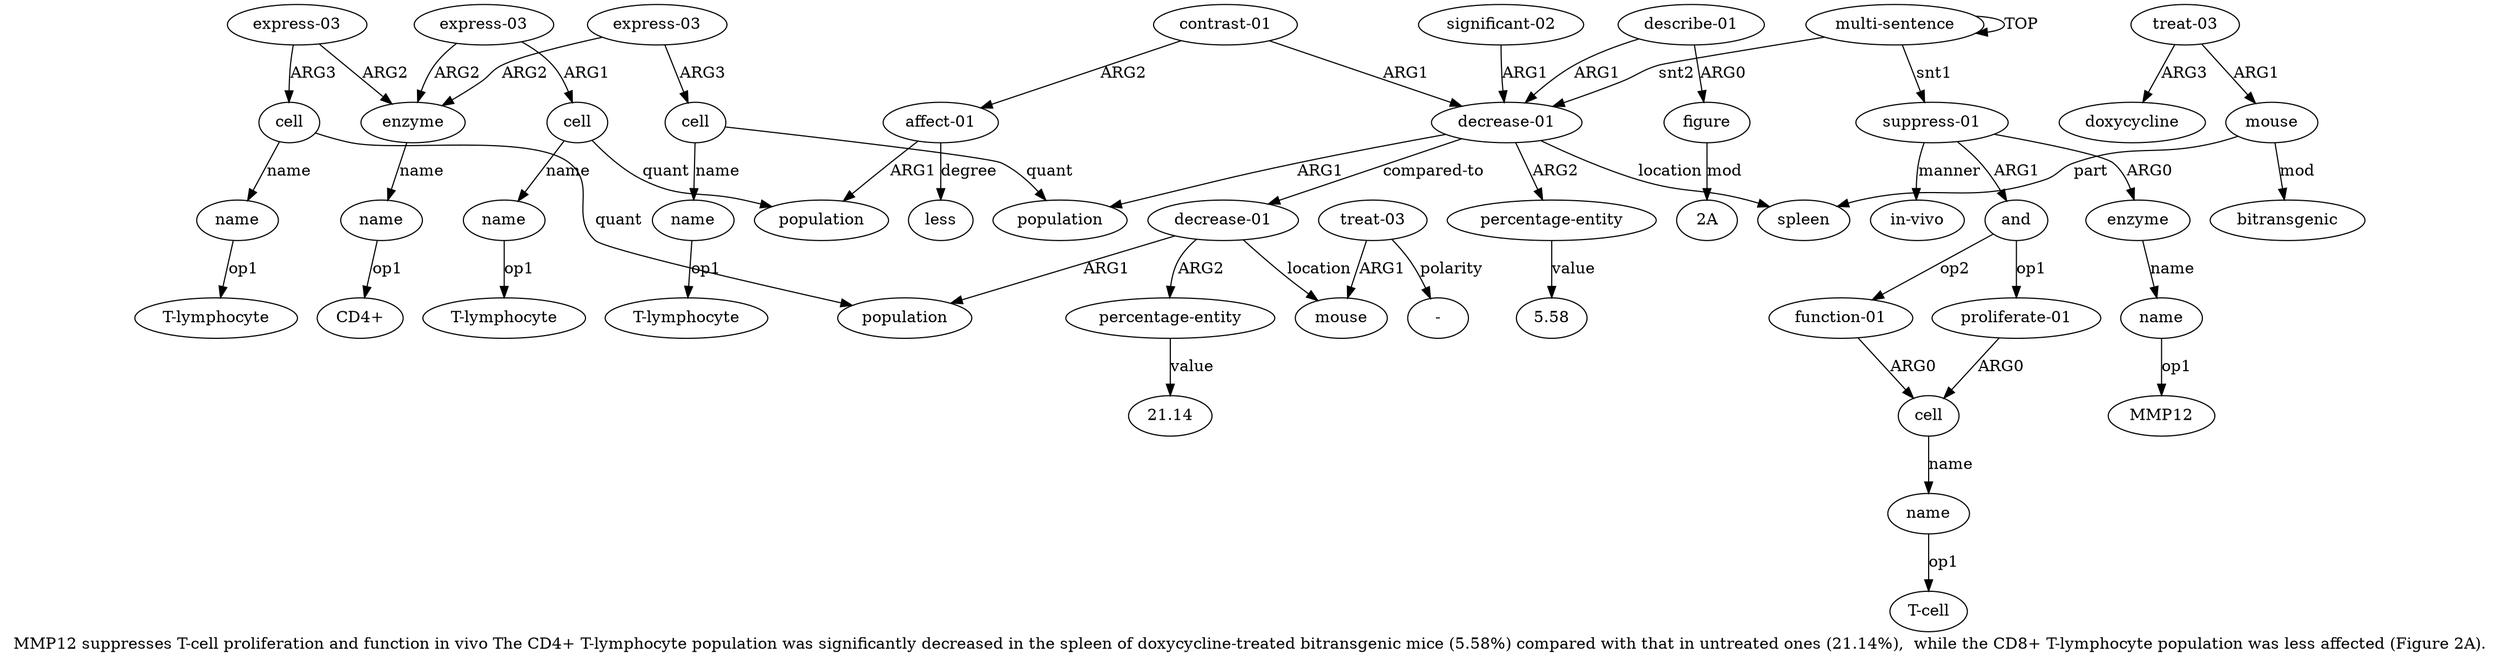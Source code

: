 digraph  {
	graph [label="MMP12 suppresses T-cell proliferation and function in vivo The CD4+ T-lymphocyte population was significantly decreased in the spleen \
of doxycycline-treated bitransgenic mice (5.58%) compared with that in untreated ones (21.14%),  while the CD8+ T-lymphocyte population \
was less affected (Figure 2A)."];
	node [label="\N"];
	a20	 [color=black,
		gold_ind=20,
		gold_label=mouse,
		label=mouse,
		test_ind=20,
		test_label=mouse];
	a23	 [color=black,
		gold_ind=23,
		gold_label=bitransgenic,
		label=bitransgenic,
		test_ind=23,
		test_label=bitransgenic];
	a20 -> a23 [key=0,
	color=black,
	gold_label=mod,
	label=mod,
	test_label=mod];
a19 [color=black,
	gold_ind=19,
	gold_label=spleen,
	label=spleen,
	test_ind=19,
	test_label=spleen];
a20 -> a19 [key=0,
color=black,
gold_label=part,
label=part,
test_label=part];
a21 [color=black,
gold_ind=21,
gold_label="treat-03",
label="treat-03",
test_ind=21,
test_label="treat-03"];
a21 -> a20 [key=0,
color=black,
gold_label=ARG1,
label=ARG1,
test_label=ARG1];
a22 [color=black,
gold_ind=22,
gold_label=doxycycline,
label=doxycycline,
test_ind=22,
test_label=doxycycline];
a21 -> a22 [key=0,
color=black,
gold_label=ARG3,
label=ARG3,
test_label=ARG3];
a24 [color=black,
gold_ind=24,
gold_label="decrease-01",
label="decrease-01",
test_ind=24,
test_label="decrease-01"];
a25 [color=black,
gold_ind=25,
gold_label=population,
label=population,
test_ind=25,
test_label=population];
a24 -> a25 [key=0,
color=black,
gold_label=ARG1,
label=ARG1,
test_label=ARG1];
a29 [color=black,
gold_ind=29,
gold_label="percentage-entity",
label="percentage-entity",
test_ind=29,
test_label="percentage-entity"];
a24 -> a29 [key=0,
color=black,
gold_label=ARG2,
label=ARG2,
test_label=ARG2];
a30 [color=black,
gold_ind=30,
gold_label=mouse,
label=mouse,
test_ind=30,
test_label=mouse];
a24 -> a30 [key=0,
color=black,
gold_label=location,
label=location,
test_label=location];
a26 [color=black,
gold_ind=26,
gold_label=cell,
label=cell,
test_ind=26,
test_label=cell];
a26 -> a25 [key=0,
color=black,
gold_label=quant,
label=quant,
test_label=quant];
a27 [color=black,
gold_ind=27,
gold_label=name,
label=name,
test_ind=27,
test_label=name];
a26 -> a27 [key=0,
color=black,
gold_label=name,
label=name,
test_label=name];
"a27 T-lymphocyte" [color=black,
gold_ind=-1,
gold_label="T-lymphocyte",
label="T-lymphocyte",
test_ind=-1,
test_label="T-lymphocyte"];
a27 -> "a27 T-lymphocyte" [key=0,
color=black,
gold_label=op1,
label=op1,
test_label=op1];
a28 [color=black,
gold_ind=28,
gold_label="express-03",
label="express-03",
test_ind=28,
test_label="express-03"];
a28 -> a26 [key=0,
color=black,
gold_label=ARG3,
label=ARG3,
test_label=ARG3];
a15 [color=black,
gold_ind=15,
gold_label=enzyme,
label=enzyme,
test_ind=15,
test_label=enzyme];
a28 -> a15 [key=0,
color=black,
gold_label=ARG2,
label=ARG2,
test_label=ARG2];
"a29 21.14" [color=black,
gold_ind=-1,
gold_label=21.14,
label=21.14,
test_ind=-1,
test_label=21.14];
a29 -> "a29 21.14" [key=0,
color=black,
gold_label=value,
label=value,
test_label=value];
a31 [color=black,
gold_ind=31,
gold_label="treat-03",
label="treat-03",
test_ind=31,
test_label="treat-03"];
a31 -> a30 [key=0,
color=black,
gold_label=ARG1,
label=ARG1,
test_label=ARG1];
"a31 -" [color=black,
gold_ind=-1,
gold_label="-",
label="-",
test_ind=-1,
test_label="-"];
a31 -> "a31 -" [key=0,
color=black,
gold_label=polarity,
label=polarity,
test_label=polarity];
"a7 T-cell" [color=black,
gold_ind=-1,
gold_label="T-cell",
label="T-cell",
test_ind=-1,
test_label="T-cell"];
a37 [color=black,
gold_ind=37,
gold_label=cell,
label=cell,
test_ind=37,
test_label=cell];
a36 [color=black,
gold_ind=36,
gold_label=population,
label=population,
test_ind=36,
test_label=population];
a37 -> a36 [key=0,
color=black,
gold_label=quant,
label=quant,
test_label=quant];
a38 [color=black,
gold_ind=38,
gold_label=name,
label=name,
test_ind=38,
test_label=name];
a37 -> a38 [key=0,
color=black,
gold_label=name,
label=name,
test_label=name];
"a3 MMP12" [color=black,
gold_ind=-1,
gold_label=MMP12,
label=MMP12,
test_ind=-1,
test_label=MMP12];
"a33 2A" [color=black,
gold_ind=-1,
gold_label="2A",
label="2A",
test_ind=-1,
test_label="2A"];
a33 [color=black,
gold_ind=33,
gold_label=figure,
label=figure,
test_ind=33,
test_label=figure];
a33 -> "a33 2A" [key=0,
color=black,
gold_label=mod,
label=mod,
test_label=mod];
a35 [color=black,
gold_ind=35,
gold_label="affect-01",
label="affect-01",
test_ind=35,
test_label="affect-01"];
a35 -> a36 [key=0,
color=black,
gold_label=ARG1,
label=ARG1,
test_label=ARG1];
a40 [color=black,
gold_ind=40,
gold_label=less,
label=less,
test_ind=40,
test_label=less];
a35 -> a40 [key=0,
color=black,
gold_label=degree,
label=degree,
test_label=degree];
a34 [color=black,
gold_ind=34,
gold_label="contrast-01",
label="contrast-01",
test_ind=34,
test_label="contrast-01"];
a34 -> a35 [key=0,
color=black,
gold_label=ARG2,
label=ARG2,
test_label=ARG2];
a10 [color=black,
gold_ind=10,
gold_label="decrease-01",
label="decrease-01",
test_ind=10,
test_label="decrease-01"];
a34 -> a10 [key=0,
color=black,
gold_label=ARG1,
label=ARG1,
test_label=ARG1];
"a16 CD4+" [color=black,
gold_ind=-1,
gold_label="CD4+",
label="CD4+",
test_ind=-1,
test_label="CD4+"];
"a38 T-lymphocyte" [color=black,
gold_ind=-1,
gold_label="T-lymphocyte",
label="T-lymphocyte",
test_ind=-1,
test_label="T-lymphocyte"];
a32 [color=black,
gold_ind=32,
gold_label="describe-01",
label="describe-01",
test_ind=32,
test_label="describe-01"];
a32 -> a33 [key=0,
color=black,
gold_label=ARG0,
label=ARG0,
test_label=ARG0];
a32 -> a10 [key=0,
color=black,
gold_label=ARG1,
label=ARG1,
test_label=ARG1];
a16 [color=black,
gold_ind=16,
gold_label=name,
label=name,
test_ind=16,
test_label=name];
a15 -> a16 [key=0,
color=black,
gold_label=name,
label=name,
test_label=name];
a14 [color=black,
gold_ind=14,
gold_label="express-03",
label="express-03",
test_ind=14,
test_label="express-03"];
a14 -> a15 [key=0,
color=black,
gold_label=ARG2,
label=ARG2,
test_label=ARG2];
a12 [color=black,
gold_ind=12,
gold_label=cell,
label=cell,
test_ind=12,
test_label=cell];
a14 -> a12 [key=0,
color=black,
gold_label=ARG3,
label=ARG3,
test_label=ARG3];
a17 [color=black,
gold_ind=17,
gold_label="percentage-entity",
label="percentage-entity",
test_ind=17,
test_label="percentage-entity"];
"a17 5.58" [color=black,
gold_ind=-1,
gold_label=5.58,
label=5.58,
test_ind=-1,
test_label=5.58];
a17 -> "a17 5.58" [key=0,
color=black,
gold_label=value,
label=value,
test_label=value];
a16 -> "a16 CD4+" [key=0,
color=black,
gold_label=op1,
label=op1,
test_label=op1];
a11 [color=black,
gold_ind=11,
gold_label=population,
label=population,
test_ind=11,
test_label=population];
a10 -> a24 [key=0,
color=black,
gold_label="compared-to",
label="compared-to",
test_label="compared-to"];
a10 -> a17 [key=0,
color=black,
gold_label=ARG2,
label=ARG2,
test_label=ARG2];
a10 -> a11 [key=0,
color=black,
gold_label=ARG1,
label=ARG1,
test_label=ARG1];
a10 -> a19 [key=0,
color=black,
gold_label=location,
label=location,
test_label=location];
a13 [color=black,
gold_ind=13,
gold_label=name,
label=name,
test_ind=13,
test_label=name];
"a13 T-lymphocyte" [color=black,
gold_ind=-1,
gold_label="T-lymphocyte",
label="T-lymphocyte",
test_ind=-1,
test_label="T-lymphocyte"];
a13 -> "a13 T-lymphocyte" [key=0,
color=black,
gold_label=op1,
label=op1,
test_label=op1];
a12 -> a11 [key=0,
color=black,
gold_label=quant,
label=quant,
test_label=quant];
a12 -> a13 [key=0,
color=black,
gold_label=name,
label=name,
test_label=name];
a39 [color=black,
gold_ind=39,
gold_label="express-03",
label="express-03",
test_ind=39,
test_label="express-03"];
a39 -> a37 [key=0,
color=black,
gold_label=ARG1,
label=ARG1,
test_label=ARG1];
a39 -> a15 [key=0,
color=black,
gold_label=ARG2,
label=ARG2,
test_label=ARG2];
a38 -> "a38 T-lymphocyte" [key=0,
color=black,
gold_label=op1,
label=op1,
test_label=op1];
a18 [color=black,
gold_ind=18,
gold_label="significant-02",
label="significant-02",
test_ind=18,
test_label="significant-02"];
a18 -> a10 [key=0,
color=black,
gold_label=ARG1,
label=ARG1,
test_label=ARG1];
a1 [color=black,
gold_ind=1,
gold_label="suppress-01",
label="suppress-01",
test_ind=1,
test_label="suppress-01"];
a2 [color=black,
gold_ind=2,
gold_label=enzyme,
label=enzyme,
test_ind=2,
test_label=enzyme];
a1 -> a2 [key=0,
color=black,
gold_label=ARG0,
label=ARG0,
test_label=ARG0];
a4 [color=black,
gold_ind=4,
gold_label=and,
label=and,
test_ind=4,
test_label=and];
a1 -> a4 [key=0,
color=black,
gold_label=ARG1,
label=ARG1,
test_label=ARG1];
a9 [color=black,
gold_ind=9,
gold_label="in-vivo",
label="in-vivo",
test_ind=9,
test_label="in-vivo"];
a1 -> a9 [key=0,
color=black,
gold_label=manner,
label=manner,
test_label=manner];
a0 [color=black,
gold_ind=0,
gold_label="multi-sentence",
label="multi-sentence",
test_ind=0,
test_label="multi-sentence"];
a0 -> a10 [key=0,
color=black,
gold_label=snt2,
label=snt2,
test_label=snt2];
a0 -> a1 [key=0,
color=black,
gold_label=snt1,
label=snt1,
test_label=snt1];
a0 -> a0 [key=0,
color=black,
gold_label=TOP,
label=TOP,
test_label=TOP];
a3 [color=black,
gold_ind=3,
gold_label=name,
label=name,
test_ind=3,
test_label=name];
a3 -> "a3 MMP12" [key=0,
color=black,
gold_label=op1,
label=op1,
test_label=op1];
a2 -> a3 [key=0,
color=black,
gold_label=name,
label=name,
test_label=name];
a5 [color=black,
gold_ind=5,
gold_label="proliferate-01",
label="proliferate-01",
test_ind=5,
test_label="proliferate-01"];
a6 [color=black,
gold_ind=6,
gold_label=cell,
label=cell,
test_ind=6,
test_label=cell];
a5 -> a6 [key=0,
color=black,
gold_label=ARG0,
label=ARG0,
test_label=ARG0];
a4 -> a5 [key=0,
color=black,
gold_label=op1,
label=op1,
test_label=op1];
a8 [color=black,
gold_ind=8,
gold_label="function-01",
label="function-01",
test_ind=8,
test_label="function-01"];
a4 -> a8 [key=0,
color=black,
gold_label=op2,
label=op2,
test_label=op2];
a7 [color=black,
gold_ind=7,
gold_label=name,
label=name,
test_ind=7,
test_label=name];
a7 -> "a7 T-cell" [key=0,
color=black,
gold_label=op1,
label=op1,
test_label=op1];
a6 -> a7 [key=0,
color=black,
gold_label=name,
label=name,
test_label=name];
a8 -> a6 [key=0,
color=black,
gold_label=ARG0,
label=ARG0,
test_label=ARG0];
}
